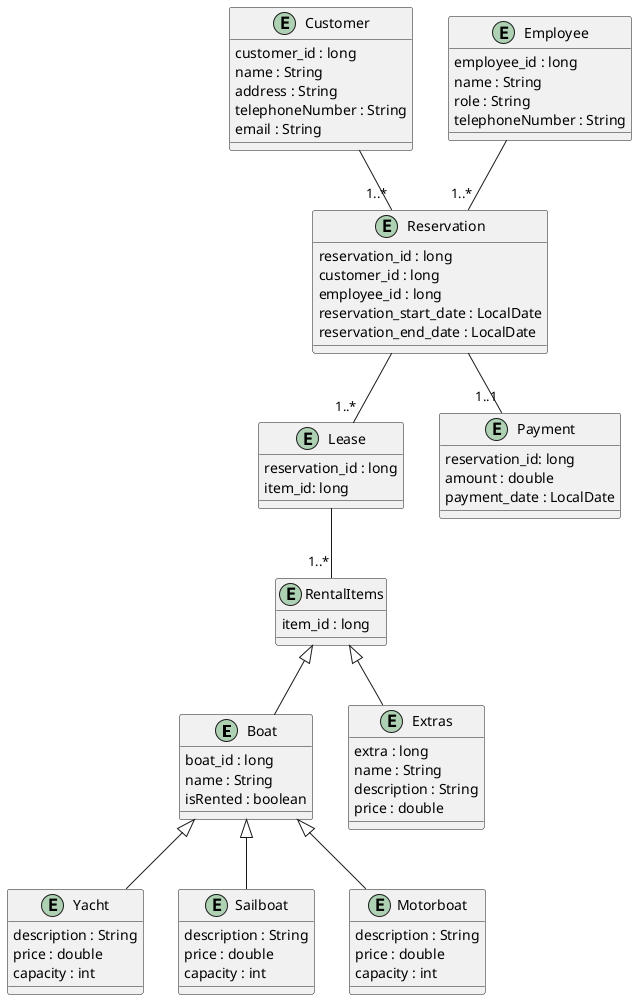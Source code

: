@startuml
entity Boat {
    boat_id : long
    name : String
    isRented : boolean
}

entity Customer {
    customer_id : long
    name : String
    address : String
    telephoneNumber : String
    email : String
}

entity RentalItems {
  item_id : long
}

entity Lease {
    reservation_id : long
    item_id: long
}

entity Payment {
    reservation_id: long
    amount : double
    payment_date : LocalDate
}

entity Employee {
    employee_id : long
    name : String
    role : String
    telephoneNumber : String
}

entity Reservation {
    reservation_id : long
    customer_id : long
    employee_id : long
    reservation_start_date : LocalDate
    reservation_end_date : LocalDate
}

entity Extras {
    extra : long
    name : String
    description : String
    price : double
}

entity Yacht {
    description : String
    price : double
    capacity : int
}

entity Sailboat {
    description : String
    price : double
    capacity : int
}

entity Motorboat {
    description : String
    price : double
    capacity : int
}


' Beziehungen

Customer -- "1..*" Reservation
Employee -- "1..*" Reservation

Reservation -- "1..*" Lease
Reservation -- "1..1" Payment

Lease -- "1..*" RentalItems

RentalItems <|-- Boat
RentalItems <|-- Extras


Boat <|-- Motorboat
Boat <|-- Sailboat
Boat <|-- Yacht


@enduml
